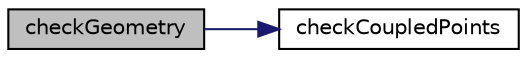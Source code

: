 digraph "checkGeometry"
{
  bgcolor="transparent";
  edge [fontname="Helvetica",fontsize="10",labelfontname="Helvetica",labelfontsize="10"];
  node [fontname="Helvetica",fontsize="10",shape=record];
  rankdir="LR";
  Node8 [label="checkGeometry",height=0.2,width=0.4,color="black", fillcolor="grey75", style="filled", fontcolor="black"];
  Node8 -> Node9 [color="midnightblue",fontsize="10",style="solid",fontname="Helvetica"];
  Node9 [label="checkCoupledPoints",height=0.2,width=0.4,color="black",URL="$namespaceFoam.html#a388a1593537b94916b107b3c8ba74579",tooltip="Check 0th vertex on coupled faces. "];
}
